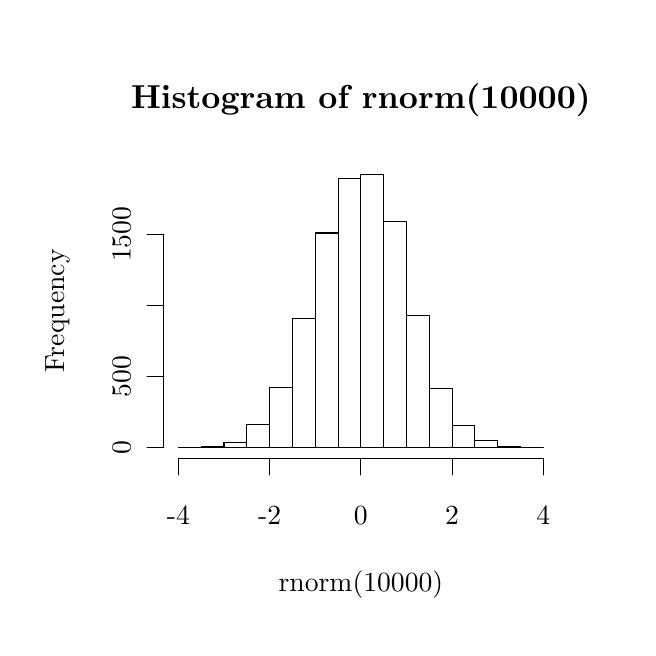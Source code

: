 % Created by tikzDevice version 0.6.2 on 2012-03-15 21:43:11
% !TEX encoding = UTF-8 Unicode
\begin{tikzpicture}[x=1pt,y=1pt]
\definecolor[named]{drawColor}{rgb}{0.00,0.00,0.00}
\definecolor[named]{fillColor}{rgb}{1.00,1.00,1.00}
\fill[color=fillColor,fill opacity=0.00,] (0,0) rectangle (216.81,216.81);
\begin{scope}
\path[clip] (  0.00,  0.00) rectangle (216.81,216.81);
\definecolor[named]{drawColor}{rgb}{0.00,0.00,0.00}

\node[color=drawColor,anchor=base,inner sep=0pt, outer sep=0pt, scale=  1.20] at (120.41,187.68) {\bfseries Histogram of rnorm(10000)};

\node[color=drawColor,anchor=base,inner sep=0pt, outer sep=0pt, scale=  1.00] at (120.41, 13.20) {rnorm(10000)};

\node[rotate= 90.00,color=drawColor,anchor=base,inner sep=0pt, outer sep=0pt, scale=  1.00] at ( 13.20,114.41) {Frequency};
\end{scope}
\begin{scope}
\path[clip] (  0.00,  0.00) rectangle (216.81,216.81);
\definecolor[named]{drawColor}{rgb}{0.00,0.00,0.00}

\draw[color=drawColor,line cap=round,line join=round,fill opacity=0.00,] ( 54.47, 61.20) -- (186.34, 61.20);

\draw[color=drawColor,line cap=round,line join=round,fill opacity=0.00,] ( 54.47, 61.20) -- ( 54.47, 55.20);

\draw[color=drawColor,line cap=round,line join=round,fill opacity=0.00,] ( 87.44, 61.20) -- ( 87.44, 55.20);

\draw[color=drawColor,line cap=round,line join=round,fill opacity=0.00,] (120.41, 61.20) -- (120.41, 55.20);

\draw[color=drawColor,line cap=round,line join=round,fill opacity=0.00,] (153.37, 61.20) -- (153.37, 55.20);

\draw[color=drawColor,line cap=round,line join=round,fill opacity=0.00,] (186.34, 61.20) -- (186.34, 55.20);

\node[color=drawColor,anchor=base,inner sep=0pt, outer sep=0pt, scale=  1.00] at ( 54.47, 37.20) {-4};

\node[color=drawColor,anchor=base,inner sep=0pt, outer sep=0pt, scale=  1.00] at ( 87.44, 37.20) {-2};

\node[color=drawColor,anchor=base,inner sep=0pt, outer sep=0pt, scale=  1.00] at (120.41, 37.20) {0};

\node[color=drawColor,anchor=base,inner sep=0pt, outer sep=0pt, scale=  1.00] at (153.37, 37.20) {2};

\node[color=drawColor,anchor=base,inner sep=0pt, outer sep=0pt, scale=  1.00] at (186.34, 37.20) {4};

\draw[color=drawColor,line cap=round,line join=round,fill opacity=0.00,] ( 49.20, 65.14) -- ( 49.20,142.16);

\draw[color=drawColor,line cap=round,line join=round,fill opacity=0.00,] ( 49.20, 65.14) -- ( 43.20, 65.14);

\draw[color=drawColor,line cap=round,line join=round,fill opacity=0.00,] ( 49.20, 90.81) -- ( 43.20, 90.81);

\draw[color=drawColor,line cap=round,line join=round,fill opacity=0.00,] ( 49.20,116.48) -- ( 43.20,116.48);

\draw[color=drawColor,line cap=round,line join=round,fill opacity=0.00,] ( 49.20,142.16) -- ( 43.20,142.16);

\node[rotate= 90.00,color=drawColor,anchor=base,inner sep=0pt, outer sep=0pt, scale=  1.00] at ( 37.20, 65.14) {0};

\node[rotate= 90.00,color=drawColor,anchor=base,inner sep=0pt, outer sep=0pt, scale=  1.00] at ( 37.20, 90.81) {500};

\node[rotate= 90.00,color=drawColor,anchor=base,inner sep=0pt, outer sep=0pt, scale=  1.00] at ( 37.20,142.16) {1500};
\end{scope}
\begin{scope}
\path[clip] ( 49.20, 61.20) rectangle (191.61,167.61);
\definecolor[named]{drawColor}{rgb}{0.00,0.00,0.00}

\draw[color=drawColor,line cap=round,line join=round,fill opacity=0.00,] ( 54.47, 65.14) rectangle ( 62.72, 65.24);

\draw[color=drawColor,line cap=round,line join=round,fill opacity=0.00,] ( 62.72, 65.14) rectangle ( 70.96, 65.50);

\draw[color=drawColor,line cap=round,line join=round,fill opacity=0.00,] ( 70.96, 65.14) rectangle ( 79.20, 66.99);

\draw[color=drawColor,line cap=round,line join=round,fill opacity=0.00,] ( 79.20, 65.14) rectangle ( 87.44, 73.51);

\draw[color=drawColor,line cap=round,line join=round,fill opacity=0.00,] ( 87.44, 65.14) rectangle ( 95.68, 86.86);

\draw[color=drawColor,line cap=round,line join=round,fill opacity=0.00,] ( 95.68, 65.14) rectangle (103.92,111.66);

\draw[color=drawColor,line cap=round,line join=round,fill opacity=0.00,] (103.92, 65.14) rectangle (112.16,142.62);

\draw[color=drawColor,line cap=round,line join=round,fill opacity=0.00,] (112.16, 65.14) rectangle (120.41,162.23);

\draw[color=drawColor,line cap=round,line join=round,fill opacity=0.00,] (120.41, 65.14) rectangle (128.65,163.67);

\draw[color=drawColor,line cap=round,line join=round,fill opacity=0.00,] (128.65, 65.14) rectangle (136.89,146.62);

\draw[color=drawColor,line cap=round,line join=round,fill opacity=0.00,] (136.89, 65.14) rectangle (145.13,112.84);

\draw[color=drawColor,line cap=round,line join=round,fill opacity=0.00,] (145.13, 65.14) rectangle (153.37, 86.40);

\draw[color=drawColor,line cap=round,line join=round,fill opacity=0.00,] (153.37, 65.14) rectangle (161.61, 73.00);

\draw[color=drawColor,line cap=round,line join=round,fill opacity=0.00,] (161.61, 65.14) rectangle (169.85, 67.76);

\draw[color=drawColor,line cap=round,line join=round,fill opacity=0.00,] (169.85, 65.14) rectangle (178.09, 65.60);

\draw[color=drawColor,line cap=round,line join=round,fill opacity=0.00,] (178.09, 65.14) rectangle (186.34, 65.19);
\end{scope}
\end{tikzpicture}
